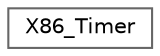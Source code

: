 digraph "类继承关系图"
{
 // LATEX_PDF_SIZE
  bgcolor="transparent";
  edge [fontname=Helvetica,fontsize=10,labelfontname=Helvetica,labelfontsize=10];
  node [fontname=Helvetica,fontsize=10,shape=box,height=0.2,width=0.4];
  rankdir="LR";
  Node0 [id="Node000000",label="X86_Timer",height=0.2,width=0.4,color="grey40", fillcolor="white", style="filled",URL="$class_x86___timer.html",tooltip=" "];
}
